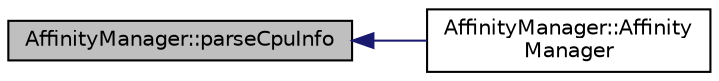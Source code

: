 digraph "AffinityManager::parseCpuInfo"
{
 // INTERACTIVE_SVG=YES
  edge [fontname="Helvetica",fontsize="10",labelfontname="Helvetica",labelfontsize="10"];
  node [fontname="Helvetica",fontsize="10",shape=record];
  rankdir="LR";
  Node1 [label="AffinityManager::parseCpuInfo",height=0.2,width=0.4,color="black", fillcolor="grey75", style="filled", fontcolor="black"];
  Node1 -> Node2 [dir="back",color="midnightblue",fontsize="10",style="solid",fontname="Helvetica"];
  Node2 [label="AffinityManager::Affinity\lManager",height=0.2,width=0.4,color="black", fillcolor="white", style="filled",URL="$da/da5/class_affinity_manager.html#ab2d436a3ac602f39129b60897fff83ba"];
}
